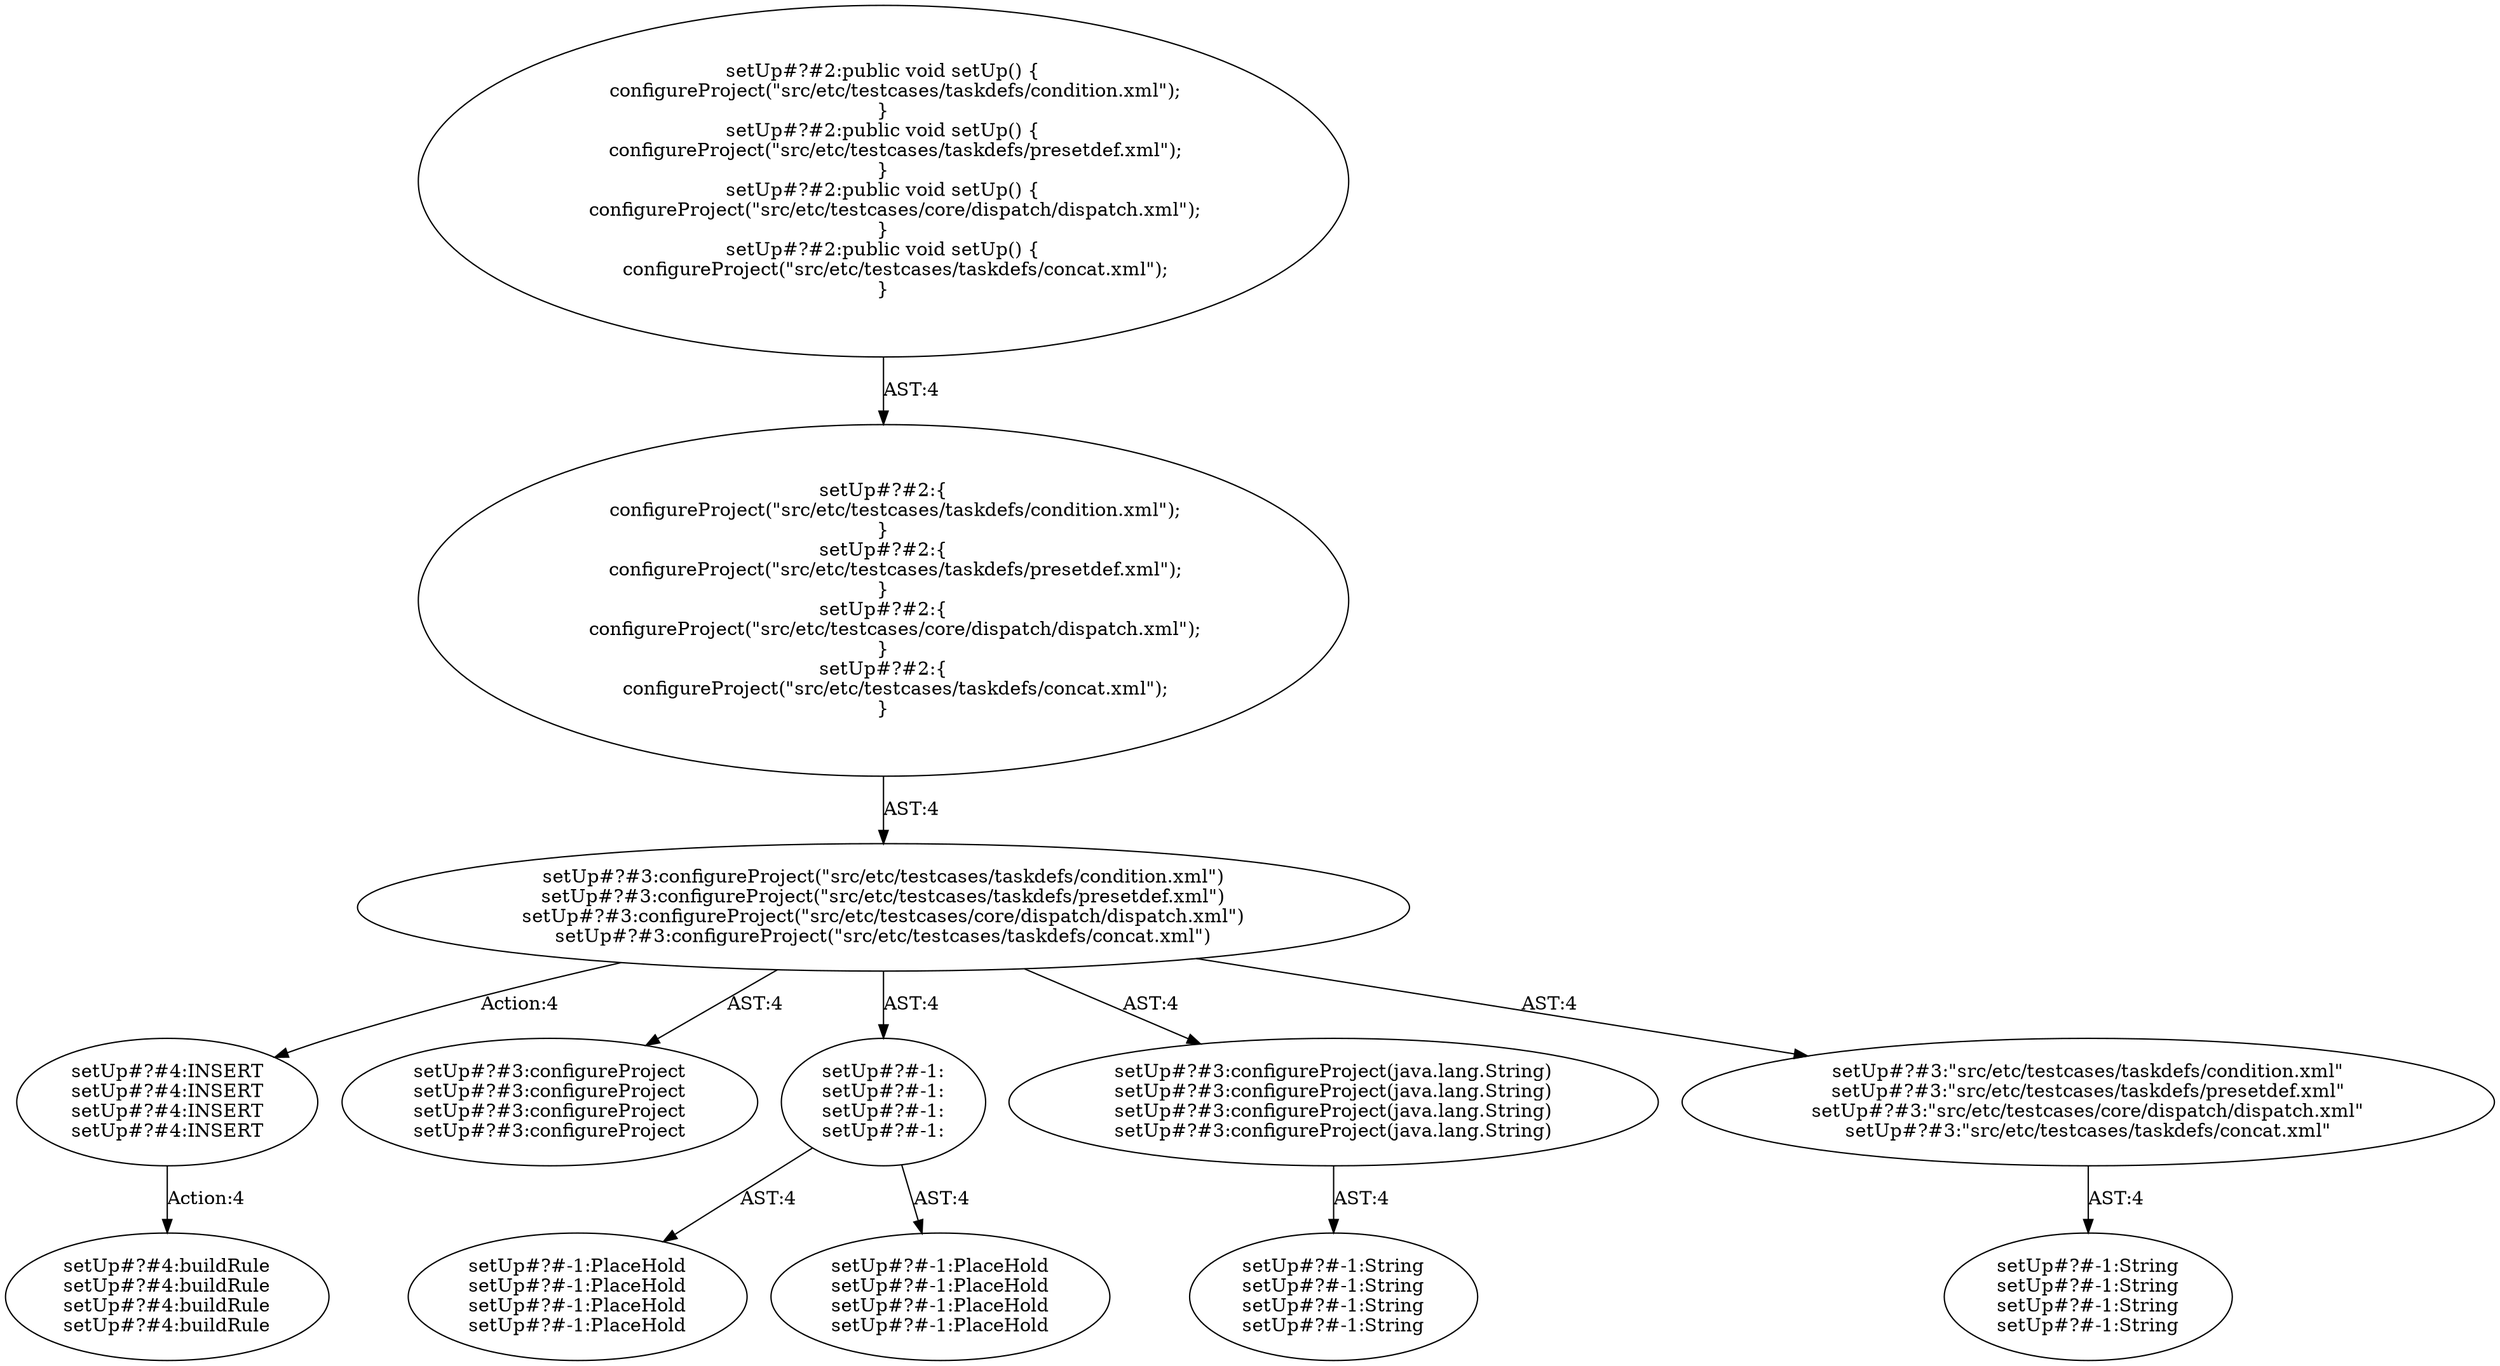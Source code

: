 digraph "Pattern" {
0 [label="setUp#?#4:INSERT
setUp#?#4:INSERT
setUp#?#4:INSERT
setUp#?#4:INSERT" shape=ellipse]
1 [label="setUp#?#3:configureProject(\"src/etc/testcases/taskdefs/condition.xml\")
setUp#?#3:configureProject(\"src/etc/testcases/taskdefs/presetdef.xml\")
setUp#?#3:configureProject(\"src/etc/testcases/core/dispatch/dispatch.xml\")
setUp#?#3:configureProject(\"src/etc/testcases/taskdefs/concat.xml\")" shape=ellipse]
2 [label="setUp#?#2:\{
    configureProject(\"src/etc/testcases/taskdefs/condition.xml\");
\}
setUp#?#2:\{
    configureProject(\"src/etc/testcases/taskdefs/presetdef.xml\");
\}
setUp#?#2:\{
    configureProject(\"src/etc/testcases/core/dispatch/dispatch.xml\");
\}
setUp#?#2:\{
    configureProject(\"src/etc/testcases/taskdefs/concat.xml\");
\}" shape=ellipse]
3 [label="setUp#?#2:public void setUp() \{
    configureProject(\"src/etc/testcases/taskdefs/condition.xml\");
\}
setUp#?#2:public void setUp() \{
    configureProject(\"src/etc/testcases/taskdefs/presetdef.xml\");
\}
setUp#?#2:public void setUp() \{
    configureProject(\"src/etc/testcases/core/dispatch/dispatch.xml\");
\}
setUp#?#2:public void setUp() \{
    configureProject(\"src/etc/testcases/taskdefs/concat.xml\");
\}" shape=ellipse]
4 [label="setUp#?#3:configureProject
setUp#?#3:configureProject
setUp#?#3:configureProject
setUp#?#3:configureProject" shape=ellipse]
5 [label="setUp#?#-1:
setUp#?#-1:
setUp#?#-1:
setUp#?#-1:" shape=ellipse]
6 [label="setUp#?#-1:PlaceHold
setUp#?#-1:PlaceHold
setUp#?#-1:PlaceHold
setUp#?#-1:PlaceHold" shape=ellipse]
7 [label="setUp#?#-1:PlaceHold
setUp#?#-1:PlaceHold
setUp#?#-1:PlaceHold
setUp#?#-1:PlaceHold" shape=ellipse]
8 [label="setUp#?#3:configureProject(java.lang.String)
setUp#?#3:configureProject(java.lang.String)
setUp#?#3:configureProject(java.lang.String)
setUp#?#3:configureProject(java.lang.String)" shape=ellipse]
9 [label="setUp#?#-1:String
setUp#?#-1:String
setUp#?#-1:String
setUp#?#-1:String" shape=ellipse]
10 [label="setUp#?#3:\"src/etc/testcases/taskdefs/condition.xml\"
setUp#?#3:\"src/etc/testcases/taskdefs/presetdef.xml\"
setUp#?#3:\"src/etc/testcases/core/dispatch/dispatch.xml\"
setUp#?#3:\"src/etc/testcases/taskdefs/concat.xml\"" shape=ellipse]
11 [label="setUp#?#-1:String
setUp#?#-1:String
setUp#?#-1:String
setUp#?#-1:String" shape=ellipse]
12 [label="setUp#?#4:buildRule
setUp#?#4:buildRule
setUp#?#4:buildRule
setUp#?#4:buildRule" shape=ellipse]
0 -> 12 [label="Action:4"];
1 -> 0 [label="Action:4"];
1 -> 4 [label="AST:4"];
1 -> 5 [label="AST:4"];
1 -> 8 [label="AST:4"];
1 -> 10 [label="AST:4"];
2 -> 1 [label="AST:4"];
3 -> 2 [label="AST:4"];
5 -> 6 [label="AST:4"];
5 -> 7 [label="AST:4"];
8 -> 9 [label="AST:4"];
10 -> 11 [label="AST:4"];
}